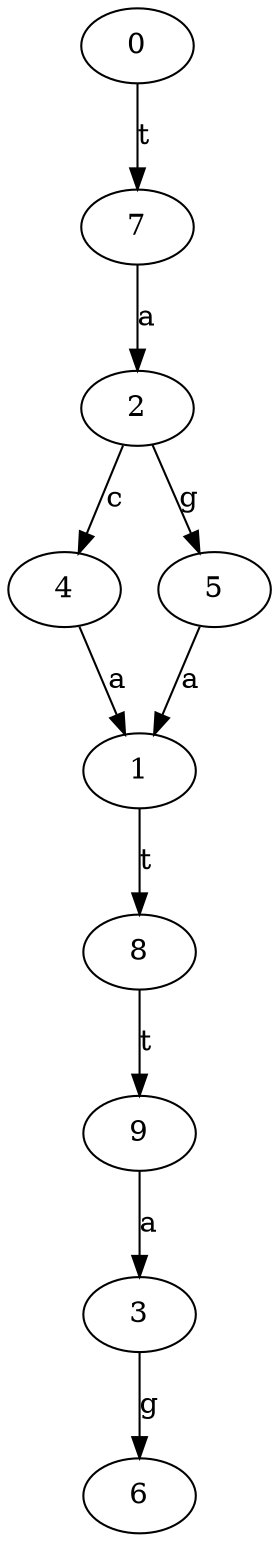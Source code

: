strict digraph  {
	0 -> 7 [ label = t ];
	7 -> 2 [ label = a ];
	2 -> 4 [ label = c ];
	2 -> 5 [ label = g ];
	4 -> 1 [ label = a ];
	5 -> 1 [ label = a ];
	1 -> 8 [ label = t ];
	8 -> 9 [ label = t ];
	9 -> 3 [ label = a ];
	3 -> 6 [ label = g ];

}
